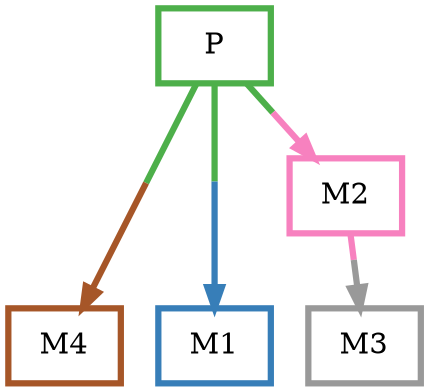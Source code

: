 digraph barS {
	{
		rank=same
	0 [shape=box,penwidth=3,colorscheme=set19,color=3,label="P"]
	}
	{
		rank=same
		4 [shape=box,penwidth=3,colorscheme=set19,color=7,label="M4"]
		3 [shape=box,penwidth=3,colorscheme=set19,color=9,label="M3"]
		1 [shape=box,penwidth=3,colorscheme=set19,color=2,label="M1"]
	}
	2 [shape=box,penwidth=3,colorscheme=set19,color=8,label="M2"]
	2 -> 3 [penwidth=3,colorscheme=set19,color="8;0.5:9"]
	0 -> 4 [penwidth=3,colorscheme=set19,color="3;0.5:7"]
	0 -> 2 [penwidth=3,colorscheme=set19,color="3;0.5:8"]
	0 -> 1 [penwidth=3,colorscheme=set19,color="3;0.5:2"]
}
